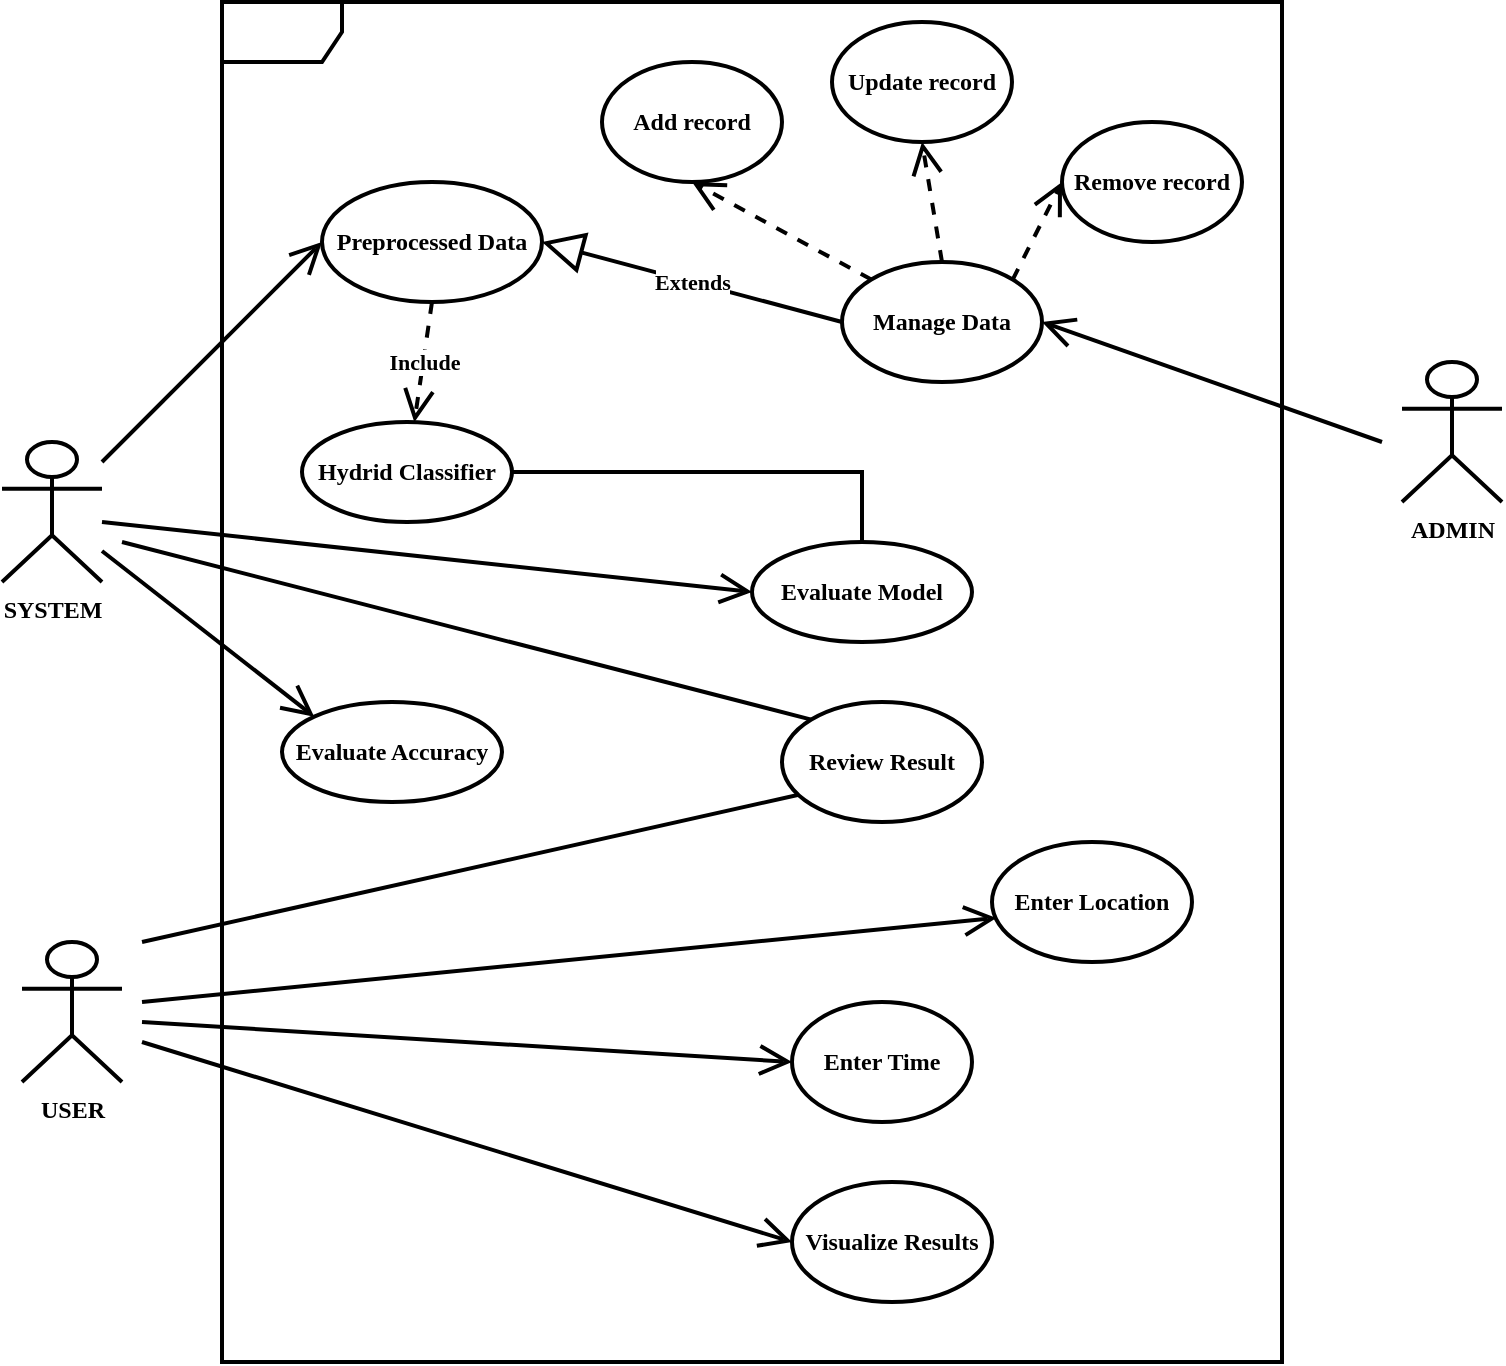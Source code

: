 <mxfile version="24.2.5" type="github">
  <diagram name="Page-1" id="ZP47xsRSzhiv-v-SpaPU">
    <mxGraphModel dx="1500" dy="746" grid="0" gridSize="10" guides="1" tooltips="1" connect="1" arrows="1" fold="1" page="1" pageScale="1" pageWidth="850" pageHeight="1100" math="0" shadow="0">
      <root>
        <mxCell id="0" />
        <mxCell id="1" parent="0" />
        <mxCell id="pe2orTPTWaKk4DzKW6lW-1" value="" style="shape=umlFrame;whiteSpace=wrap;html=1;pointerEvents=0;hachureGap=4;fontFamily=Architects Daughter;fontSource=https%3A%2F%2Ffonts.googleapis.com%2Fcss%3Ffamily%3DArchitects%2BDaughter;strokeWidth=2;" vertex="1" parent="1">
          <mxGeometry x="140" y="60" width="530" height="680" as="geometry" />
        </mxCell>
        <mxCell id="pe2orTPTWaKk4DzKW6lW-2" value="&lt;font face=&quot;Verdana&quot;&gt;&lt;b&gt;SYSTEM&lt;/b&gt;&lt;/font&gt;" style="shape=umlActor;verticalLabelPosition=bottom;verticalAlign=top;html=1;hachureGap=4;fontFamily=Architects Daughter;fontSource=https%3A%2F%2Ffonts.googleapis.com%2Fcss%3Ffamily%3DArchitects%2BDaughter;strokeWidth=2;" vertex="1" parent="1">
          <mxGeometry x="30" y="280" width="50" height="70" as="geometry" />
        </mxCell>
        <mxCell id="pe2orTPTWaKk4DzKW6lW-9" value="&lt;font face=&quot;Verdana&quot;&gt;&lt;b&gt;USER&lt;/b&gt;&lt;/font&gt;" style="shape=umlActor;verticalLabelPosition=bottom;verticalAlign=top;html=1;hachureGap=4;fontFamily=Architects Daughter;fontSource=https%3A%2F%2Ffonts.googleapis.com%2Fcss%3Ffamily%3DArchitects%2BDaughter;strokeWidth=2;" vertex="1" parent="1">
          <mxGeometry x="40" y="530" width="50" height="70" as="geometry" />
        </mxCell>
        <mxCell id="pe2orTPTWaKk4DzKW6lW-10" value="&lt;font face=&quot;Verdana&quot;&gt;&lt;b&gt;ADMIN&lt;/b&gt;&lt;/font&gt;" style="shape=umlActor;verticalLabelPosition=bottom;verticalAlign=top;html=1;hachureGap=4;fontFamily=Architects Daughter;fontSource=https%3A%2F%2Ffonts.googleapis.com%2Fcss%3Ffamily%3DArchitects%2BDaughter;strokeWidth=2;" vertex="1" parent="1">
          <mxGeometry x="730" y="240" width="50" height="70" as="geometry" />
        </mxCell>
        <mxCell id="pe2orTPTWaKk4DzKW6lW-16" value="&lt;font face=&quot;Verdana&quot;&gt;&lt;b&gt;Remove record&lt;/b&gt;&lt;/font&gt;" style="ellipse;whiteSpace=wrap;html=1;hachureGap=4;fontFamily=Architects Daughter;fontSource=https%3A%2F%2Ffonts.googleapis.com%2Fcss%3Ffamily%3DArchitects%2BDaughter;strokeWidth=2;" vertex="1" parent="1">
          <mxGeometry x="560" y="120" width="90" height="60" as="geometry" />
        </mxCell>
        <mxCell id="pe2orTPTWaKk4DzKW6lW-17" value="&lt;font face=&quot;Verdana&quot;&gt;&lt;b&gt;Update record&lt;/b&gt;&lt;/font&gt;" style="ellipse;whiteSpace=wrap;html=1;hachureGap=4;fontFamily=Architects Daughter;fontSource=https%3A%2F%2Ffonts.googleapis.com%2Fcss%3Ffamily%3DArchitects%2BDaughter;strokeWidth=2;" vertex="1" parent="1">
          <mxGeometry x="445" y="70" width="90" height="60" as="geometry" />
        </mxCell>
        <mxCell id="pe2orTPTWaKk4DzKW6lW-18" value="&lt;font face=&quot;Verdana&quot;&gt;&lt;b&gt;Add record&lt;/b&gt;&lt;/font&gt;" style="ellipse;whiteSpace=wrap;html=1;hachureGap=4;fontFamily=Architects Daughter;fontSource=https%3A%2F%2Ffonts.googleapis.com%2Fcss%3Ffamily%3DArchitects%2BDaughter;strokeWidth=2;" vertex="1" parent="1">
          <mxGeometry x="330" y="90" width="90" height="60" as="geometry" />
        </mxCell>
        <mxCell id="pe2orTPTWaKk4DzKW6lW-19" value="&lt;font face=&quot;Verdana&quot;&gt;&lt;b&gt;Manage Data&lt;/b&gt;&lt;/font&gt;" style="ellipse;whiteSpace=wrap;html=1;hachureGap=4;fontFamily=Architects Daughter;fontSource=https%3A%2F%2Ffonts.googleapis.com%2Fcss%3Ffamily%3DArchitects%2BDaughter;strokeWidth=2;" vertex="1" parent="1">
          <mxGeometry x="450" y="190" width="100" height="60" as="geometry" />
        </mxCell>
        <mxCell id="pe2orTPTWaKk4DzKW6lW-20" value="&lt;font face=&quot;Verdana&quot;&gt;&lt;b&gt;Preprocessed Data&lt;/b&gt;&lt;/font&gt;" style="ellipse;whiteSpace=wrap;html=1;hachureGap=4;fontFamily=Architects Daughter;fontSource=https%3A%2F%2Ffonts.googleapis.com%2Fcss%3Ffamily%3DArchitects%2BDaughter;strokeWidth=2;" vertex="1" parent="1">
          <mxGeometry x="190" y="150" width="110" height="60" as="geometry" />
        </mxCell>
        <mxCell id="pe2orTPTWaKk4DzKW6lW-39" value="" style="edgeStyle=orthogonalEdgeStyle;rounded=0;hachureGap=4;orthogonalLoop=1;jettySize=auto;html=1;fontFamily=Architects Daughter;fontSource=https%3A%2F%2Ffonts.googleapis.com%2Fcss%3Ffamily%3DArchitects%2BDaughter;endArrow=none;endFill=0;strokeWidth=2;" edge="1" parent="1" source="pe2orTPTWaKk4DzKW6lW-21" target="pe2orTPTWaKk4DzKW6lW-22">
          <mxGeometry relative="1" as="geometry" />
        </mxCell>
        <mxCell id="pe2orTPTWaKk4DzKW6lW-21" value="&lt;font face=&quot;Verdana&quot;&gt;&lt;b&gt;Hydrid Classifier&lt;/b&gt;&lt;/font&gt;" style="ellipse;whiteSpace=wrap;html=1;hachureGap=4;fontFamily=Architects Daughter;fontSource=https%3A%2F%2Ffonts.googleapis.com%2Fcss%3Ffamily%3DArchitects%2BDaughter;strokeWidth=2;" vertex="1" parent="1">
          <mxGeometry x="180" y="270" width="105" height="50" as="geometry" />
        </mxCell>
        <mxCell id="pe2orTPTWaKk4DzKW6lW-22" value="&lt;font face=&quot;Verdana&quot;&gt;&lt;b&gt;Evaluate Model&lt;/b&gt;&lt;/font&gt;" style="ellipse;whiteSpace=wrap;html=1;hachureGap=4;fontFamily=Architects Daughter;fontSource=https%3A%2F%2Ffonts.googleapis.com%2Fcss%3Ffamily%3DArchitects%2BDaughter;strokeWidth=2;" vertex="1" parent="1">
          <mxGeometry x="405" y="330" width="110" height="50" as="geometry" />
        </mxCell>
        <mxCell id="pe2orTPTWaKk4DzKW6lW-23" value="&lt;font face=&quot;Verdana&quot;&gt;&lt;b&gt;Evaluate Accuracy&lt;/b&gt;&lt;/font&gt;" style="ellipse;whiteSpace=wrap;html=1;hachureGap=4;fontFamily=Architects Daughter;fontSource=https%3A%2F%2Ffonts.googleapis.com%2Fcss%3Ffamily%3DArchitects%2BDaughter;strokeWidth=2;" vertex="1" parent="1">
          <mxGeometry x="170" y="410" width="110" height="50" as="geometry" />
        </mxCell>
        <mxCell id="pe2orTPTWaKk4DzKW6lW-24" value="&lt;font face=&quot;Verdana&quot;&gt;&lt;b&gt;Review Result&lt;/b&gt;&lt;/font&gt;" style="ellipse;whiteSpace=wrap;html=1;hachureGap=4;fontFamily=Architects Daughter;fontSource=https%3A%2F%2Ffonts.googleapis.com%2Fcss%3Ffamily%3DArchitects%2BDaughter;strokeWidth=2;" vertex="1" parent="1">
          <mxGeometry x="420" y="410" width="100" height="60" as="geometry" />
        </mxCell>
        <mxCell id="pe2orTPTWaKk4DzKW6lW-25" value="&lt;font face=&quot;Verdana&quot;&gt;&lt;b&gt;Enter Location&lt;/b&gt;&lt;/font&gt;" style="ellipse;whiteSpace=wrap;html=1;hachureGap=4;fontFamily=Architects Daughter;fontSource=https%3A%2F%2Ffonts.googleapis.com%2Fcss%3Ffamily%3DArchitects%2BDaughter;strokeWidth=2;" vertex="1" parent="1">
          <mxGeometry x="525" y="480" width="100" height="60" as="geometry" />
        </mxCell>
        <mxCell id="pe2orTPTWaKk4DzKW6lW-26" value="&lt;font face=&quot;Verdana&quot;&gt;&lt;b&gt;Enter Time&lt;/b&gt;&lt;/font&gt;" style="ellipse;whiteSpace=wrap;html=1;hachureGap=4;fontFamily=Architects Daughter;fontSource=https%3A%2F%2Ffonts.googleapis.com%2Fcss%3Ffamily%3DArchitects%2BDaughter;strokeWidth=2;" vertex="1" parent="1">
          <mxGeometry x="425" y="560" width="90" height="60" as="geometry" />
        </mxCell>
        <mxCell id="pe2orTPTWaKk4DzKW6lW-28" value="&lt;font face=&quot;Verdana&quot;&gt;&lt;b&gt;Visualize Results&lt;/b&gt;&lt;/font&gt;" style="ellipse;whiteSpace=wrap;html=1;hachureGap=4;fontFamily=Architects Daughter;fontSource=https%3A%2F%2Ffonts.googleapis.com%2Fcss%3Ffamily%3DArchitects%2BDaughter;strokeWidth=2;" vertex="1" parent="1">
          <mxGeometry x="425" y="650" width="100" height="60" as="geometry" />
        </mxCell>
        <mxCell id="pe2orTPTWaKk4DzKW6lW-31" value="" style="endArrow=open;endSize=12;dashed=1;html=1;rounded=0;hachureGap=4;fontFamily=Architects Daughter;fontSource=https%3A%2F%2Ffonts.googleapis.com%2Fcss%3Ffamily%3DArchitects%2BDaughter;exitX=0;exitY=0;exitDx=0;exitDy=0;entryX=0.5;entryY=1;entryDx=0;entryDy=0;strokeWidth=2;" edge="1" parent="1" source="pe2orTPTWaKk4DzKW6lW-19" target="pe2orTPTWaKk4DzKW6lW-18">
          <mxGeometry width="160" relative="1" as="geometry">
            <mxPoint x="390" y="330" as="sourcePoint" />
            <mxPoint x="550" y="330" as="targetPoint" />
          </mxGeometry>
        </mxCell>
        <mxCell id="pe2orTPTWaKk4DzKW6lW-32" value="" style="endArrow=open;endSize=12;dashed=1;html=1;rounded=0;hachureGap=4;fontFamily=Architects Daughter;fontSource=https%3A%2F%2Ffonts.googleapis.com%2Fcss%3Ffamily%3DArchitects%2BDaughter;exitX=0.5;exitY=0;exitDx=0;exitDy=0;entryX=0.5;entryY=1;entryDx=0;entryDy=0;strokeWidth=2;" edge="1" parent="1" source="pe2orTPTWaKk4DzKW6lW-19" target="pe2orTPTWaKk4DzKW6lW-17">
          <mxGeometry width="160" relative="1" as="geometry">
            <mxPoint x="510" y="200" as="sourcePoint" />
            <mxPoint x="495" y="150" as="targetPoint" />
          </mxGeometry>
        </mxCell>
        <mxCell id="pe2orTPTWaKk4DzKW6lW-33" value="" style="endArrow=open;endSize=12;dashed=1;html=1;rounded=0;hachureGap=4;fontFamily=Architects Daughter;fontSource=https%3A%2F%2Ffonts.googleapis.com%2Fcss%3Ffamily%3DArchitects%2BDaughter;exitX=1;exitY=0;exitDx=0;exitDy=0;entryX=0;entryY=0.5;entryDx=0;entryDy=0;strokeWidth=2;" edge="1" parent="1" source="pe2orTPTWaKk4DzKW6lW-19" target="pe2orTPTWaKk4DzKW6lW-16">
          <mxGeometry width="160" relative="1" as="geometry">
            <mxPoint x="520" y="210" as="sourcePoint" />
            <mxPoint x="505" y="160" as="targetPoint" />
          </mxGeometry>
        </mxCell>
        <mxCell id="pe2orTPTWaKk4DzKW6lW-34" value="&lt;font face=&quot;Verdana&quot;&gt;&lt;b&gt;Extends&lt;/b&gt;&lt;/font&gt;" style="endArrow=block;endSize=16;endFill=0;html=1;rounded=0;hachureGap=4;fontFamily=Architects Daughter;fontSource=https%3A%2F%2Ffonts.googleapis.com%2Fcss%3Ffamily%3DArchitects%2BDaughter;exitX=0;exitY=0.5;exitDx=0;exitDy=0;entryX=1;entryY=0.5;entryDx=0;entryDy=0;strokeWidth=2;" edge="1" parent="1" source="pe2orTPTWaKk4DzKW6lW-19" target="pe2orTPTWaKk4DzKW6lW-20">
          <mxGeometry width="160" relative="1" as="geometry">
            <mxPoint x="250" y="330" as="sourcePoint" />
            <mxPoint x="410" y="330" as="targetPoint" />
          </mxGeometry>
        </mxCell>
        <mxCell id="pe2orTPTWaKk4DzKW6lW-35" value="&lt;font face=&quot;Verdana&quot;&gt;&lt;b&gt;Include&lt;/b&gt;&lt;/font&gt;" style="endArrow=open;endSize=12;dashed=1;html=1;rounded=0;hachureGap=4;fontFamily=Architects Daughter;fontSource=https%3A%2F%2Ffonts.googleapis.com%2Fcss%3Ffamily%3DArchitects%2BDaughter;exitX=0.5;exitY=1;exitDx=0;exitDy=0;strokeWidth=2;" edge="1" parent="1" source="pe2orTPTWaKk4DzKW6lW-20" target="pe2orTPTWaKk4DzKW6lW-21">
          <mxGeometry width="160" relative="1" as="geometry">
            <mxPoint x="250" y="430" as="sourcePoint" />
            <mxPoint x="410" y="430" as="targetPoint" />
          </mxGeometry>
        </mxCell>
        <mxCell id="pe2orTPTWaKk4DzKW6lW-46" value="" style="endArrow=open;endFill=1;endSize=12;html=1;rounded=0;hachureGap=4;fontFamily=Architects Daughter;fontSource=https%3A%2F%2Ffonts.googleapis.com%2Fcss%3Ffamily%3DArchitects%2BDaughter;entryX=0.022;entryY=0.633;entryDx=0;entryDy=0;entryPerimeter=0;strokeWidth=2;" edge="1" parent="1" target="pe2orTPTWaKk4DzKW6lW-25">
          <mxGeometry width="160" relative="1" as="geometry">
            <mxPoint x="100" y="560" as="sourcePoint" />
            <mxPoint x="440" y="730" as="targetPoint" />
          </mxGeometry>
        </mxCell>
        <mxCell id="pe2orTPTWaKk4DzKW6lW-47" value="" style="endArrow=open;endFill=1;endSize=12;html=1;rounded=0;hachureGap=4;fontFamily=Architects Daughter;fontSource=https%3A%2F%2Ffonts.googleapis.com%2Fcss%3Ffamily%3DArchitects%2BDaughter;entryX=0;entryY=0.5;entryDx=0;entryDy=0;strokeWidth=2;" edge="1" parent="1" target="pe2orTPTWaKk4DzKW6lW-26">
          <mxGeometry width="160" relative="1" as="geometry">
            <mxPoint x="100" y="570" as="sourcePoint" />
            <mxPoint x="307" y="528" as="targetPoint" />
          </mxGeometry>
        </mxCell>
        <mxCell id="pe2orTPTWaKk4DzKW6lW-48" value="" style="endArrow=open;endFill=1;endSize=12;html=1;rounded=0;hachureGap=4;fontFamily=Architects Daughter;fontSource=https%3A%2F%2Ffonts.googleapis.com%2Fcss%3Ffamily%3DArchitects%2BDaughter;entryX=0;entryY=0.5;entryDx=0;entryDy=0;strokeWidth=2;" edge="1" parent="1" target="pe2orTPTWaKk4DzKW6lW-28">
          <mxGeometry width="160" relative="1" as="geometry">
            <mxPoint x="100" y="580" as="sourcePoint" />
            <mxPoint x="317" y="538" as="targetPoint" />
          </mxGeometry>
        </mxCell>
        <mxCell id="pe2orTPTWaKk4DzKW6lW-49" value="" style="endArrow=open;endFill=1;endSize=12;html=1;rounded=0;hachureGap=4;fontFamily=Architects Daughter;fontSource=https%3A%2F%2Ffonts.googleapis.com%2Fcss%3Ffamily%3DArchitects%2BDaughter;entryX=0;entryY=0.5;entryDx=0;entryDy=0;strokeWidth=2;" edge="1" parent="1" target="pe2orTPTWaKk4DzKW6lW-20">
          <mxGeometry width="160" relative="1" as="geometry">
            <mxPoint x="80" y="290" as="sourcePoint" />
            <mxPoint x="327" y="548" as="targetPoint" />
          </mxGeometry>
        </mxCell>
        <mxCell id="pe2orTPTWaKk4DzKW6lW-50" value="" style="endArrow=open;endFill=1;endSize=12;html=1;rounded=0;hachureGap=4;fontFamily=Architects Daughter;fontSource=https%3A%2F%2Ffonts.googleapis.com%2Fcss%3Ffamily%3DArchitects%2BDaughter;entryX=0;entryY=0.5;entryDx=0;entryDy=0;strokeWidth=2;" edge="1" parent="1" target="pe2orTPTWaKk4DzKW6lW-22">
          <mxGeometry width="160" relative="1" as="geometry">
            <mxPoint x="80" y="320" as="sourcePoint" />
            <mxPoint x="337" y="558" as="targetPoint" />
          </mxGeometry>
        </mxCell>
        <mxCell id="pe2orTPTWaKk4DzKW6lW-51" value="" style="endArrow=open;endFill=1;endSize=12;html=1;rounded=0;hachureGap=4;fontFamily=Architects Daughter;fontSource=https%3A%2F%2Ffonts.googleapis.com%2Fcss%3Ffamily%3DArchitects%2BDaughter;entryX=0;entryY=0;entryDx=0;entryDy=0;strokeWidth=2;" edge="1" parent="1" source="pe2orTPTWaKk4DzKW6lW-2" target="pe2orTPTWaKk4DzKW6lW-23">
          <mxGeometry width="160" relative="1" as="geometry">
            <mxPoint x="115" y="615" as="sourcePoint" />
            <mxPoint x="347" y="568" as="targetPoint" />
          </mxGeometry>
        </mxCell>
        <mxCell id="pe2orTPTWaKk4DzKW6lW-53" value="" style="endArrow=none;endFill=0;endSize=12;html=1;rounded=0;hachureGap=4;fontFamily=Architects Daughter;fontSource=https%3A%2F%2Ffonts.googleapis.com%2Fcss%3Ffamily%3DArchitects%2BDaughter;entryX=0.084;entryY=0.773;entryDx=0;entryDy=0;strokeWidth=2;entryPerimeter=0;" edge="1" parent="1" target="pe2orTPTWaKk4DzKW6lW-24">
          <mxGeometry width="160" relative="1" as="geometry">
            <mxPoint x="100" y="530" as="sourcePoint" />
            <mxPoint x="307" y="528" as="targetPoint" />
          </mxGeometry>
        </mxCell>
        <mxCell id="pe2orTPTWaKk4DzKW6lW-54" value="" style="endArrow=none;endFill=0;endSize=12;html=1;rounded=0;hachureGap=4;fontFamily=Architects Daughter;fontSource=https%3A%2F%2Ffonts.googleapis.com%2Fcss%3Ffamily%3DArchitects%2BDaughter;entryX=0;entryY=0;entryDx=0;entryDy=0;strokeWidth=2;" edge="1" parent="1" target="pe2orTPTWaKk4DzKW6lW-24">
          <mxGeometry width="160" relative="1" as="geometry">
            <mxPoint x="90" y="330" as="sourcePoint" />
            <mxPoint x="317" y="538" as="targetPoint" />
          </mxGeometry>
        </mxCell>
        <mxCell id="pe2orTPTWaKk4DzKW6lW-55" value="" style="endArrow=open;endFill=1;endSize=12;html=1;rounded=0;hachureGap=4;fontFamily=Architects Daughter;fontSource=https%3A%2F%2Ffonts.googleapis.com%2Fcss%3Ffamily%3DArchitects%2BDaughter;entryX=1;entryY=0.5;entryDx=0;entryDy=0;strokeWidth=2;" edge="1" parent="1" target="pe2orTPTWaKk4DzKW6lW-19">
          <mxGeometry width="160" relative="1" as="geometry">
            <mxPoint x="720" y="280" as="sourcePoint" />
            <mxPoint x="588.5" y="280" as="targetPoint" />
          </mxGeometry>
        </mxCell>
      </root>
    </mxGraphModel>
  </diagram>
</mxfile>
